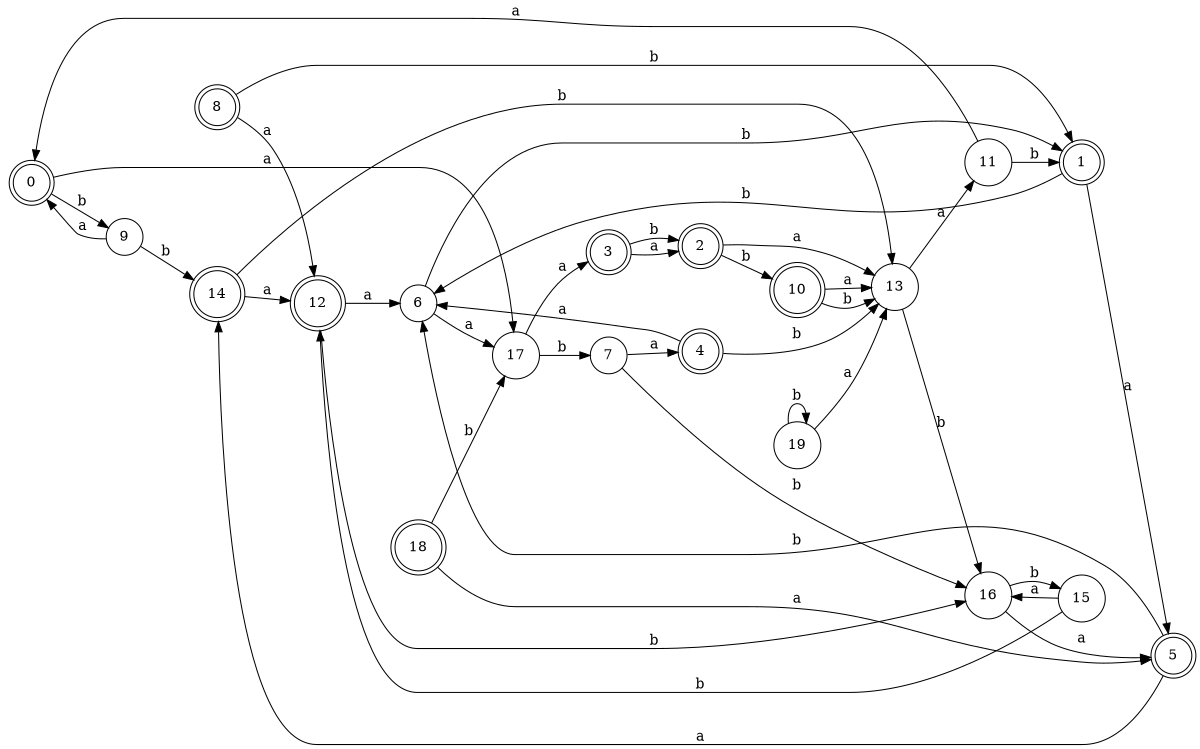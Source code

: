 digraph n16_8 {
__start0 [label="" shape="none"];

rankdir=LR;
size="8,5";

s0 [style="rounded,filled", color="black", fillcolor="white" shape="doublecircle", label="0"];
s1 [style="rounded,filled", color="black", fillcolor="white" shape="doublecircle", label="1"];
s2 [style="rounded,filled", color="black", fillcolor="white" shape="doublecircle", label="2"];
s3 [style="rounded,filled", color="black", fillcolor="white" shape="doublecircle", label="3"];
s4 [style="rounded,filled", color="black", fillcolor="white" shape="doublecircle", label="4"];
s5 [style="rounded,filled", color="black", fillcolor="white" shape="doublecircle", label="5"];
s6 [style="filled", color="black", fillcolor="white" shape="circle", label="6"];
s7 [style="filled", color="black", fillcolor="white" shape="circle", label="7"];
s8 [style="rounded,filled", color="black", fillcolor="white" shape="doublecircle", label="8"];
s9 [style="filled", color="black", fillcolor="white" shape="circle", label="9"];
s10 [style="rounded,filled", color="black", fillcolor="white" shape="doublecircle", label="10"];
s11 [style="filled", color="black", fillcolor="white" shape="circle", label="11"];
s12 [style="rounded,filled", color="black", fillcolor="white" shape="doublecircle", label="12"];
s13 [style="filled", color="black", fillcolor="white" shape="circle", label="13"];
s14 [style="rounded,filled", color="black", fillcolor="white" shape="doublecircle", label="14"];
s15 [style="filled", color="black", fillcolor="white" shape="circle", label="15"];
s16 [style="filled", color="black", fillcolor="white" shape="circle", label="16"];
s17 [style="filled", color="black", fillcolor="white" shape="circle", label="17"];
s18 [style="rounded,filled", color="black", fillcolor="white" shape="doublecircle", label="18"];
s19 [style="filled", color="black", fillcolor="white" shape="circle", label="19"];
s0 -> s17 [label="a"];
s0 -> s9 [label="b"];
s1 -> s5 [label="a"];
s1 -> s6 [label="b"];
s2 -> s13 [label="a"];
s2 -> s10 [label="b"];
s3 -> s2 [label="a"];
s3 -> s2 [label="b"];
s4 -> s6 [label="a"];
s4 -> s13 [label="b"];
s5 -> s14 [label="a"];
s5 -> s6 [label="b"];
s6 -> s17 [label="a"];
s6 -> s1 [label="b"];
s7 -> s4 [label="a"];
s7 -> s16 [label="b"];
s8 -> s12 [label="a"];
s8 -> s1 [label="b"];
s9 -> s0 [label="a"];
s9 -> s14 [label="b"];
s10 -> s13 [label="a"];
s10 -> s13 [label="b"];
s11 -> s0 [label="a"];
s11 -> s1 [label="b"];
s12 -> s6 [label="a"];
s12 -> s16 [label="b"];
s13 -> s11 [label="a"];
s13 -> s16 [label="b"];
s14 -> s12 [label="a"];
s14 -> s13 [label="b"];
s15 -> s16 [label="a"];
s15 -> s12 [label="b"];
s16 -> s5 [label="a"];
s16 -> s15 [label="b"];
s17 -> s3 [label="a"];
s17 -> s7 [label="b"];
s18 -> s5 [label="a"];
s18 -> s17 [label="b"];
s19 -> s13 [label="a"];
s19 -> s19 [label="b"];

}